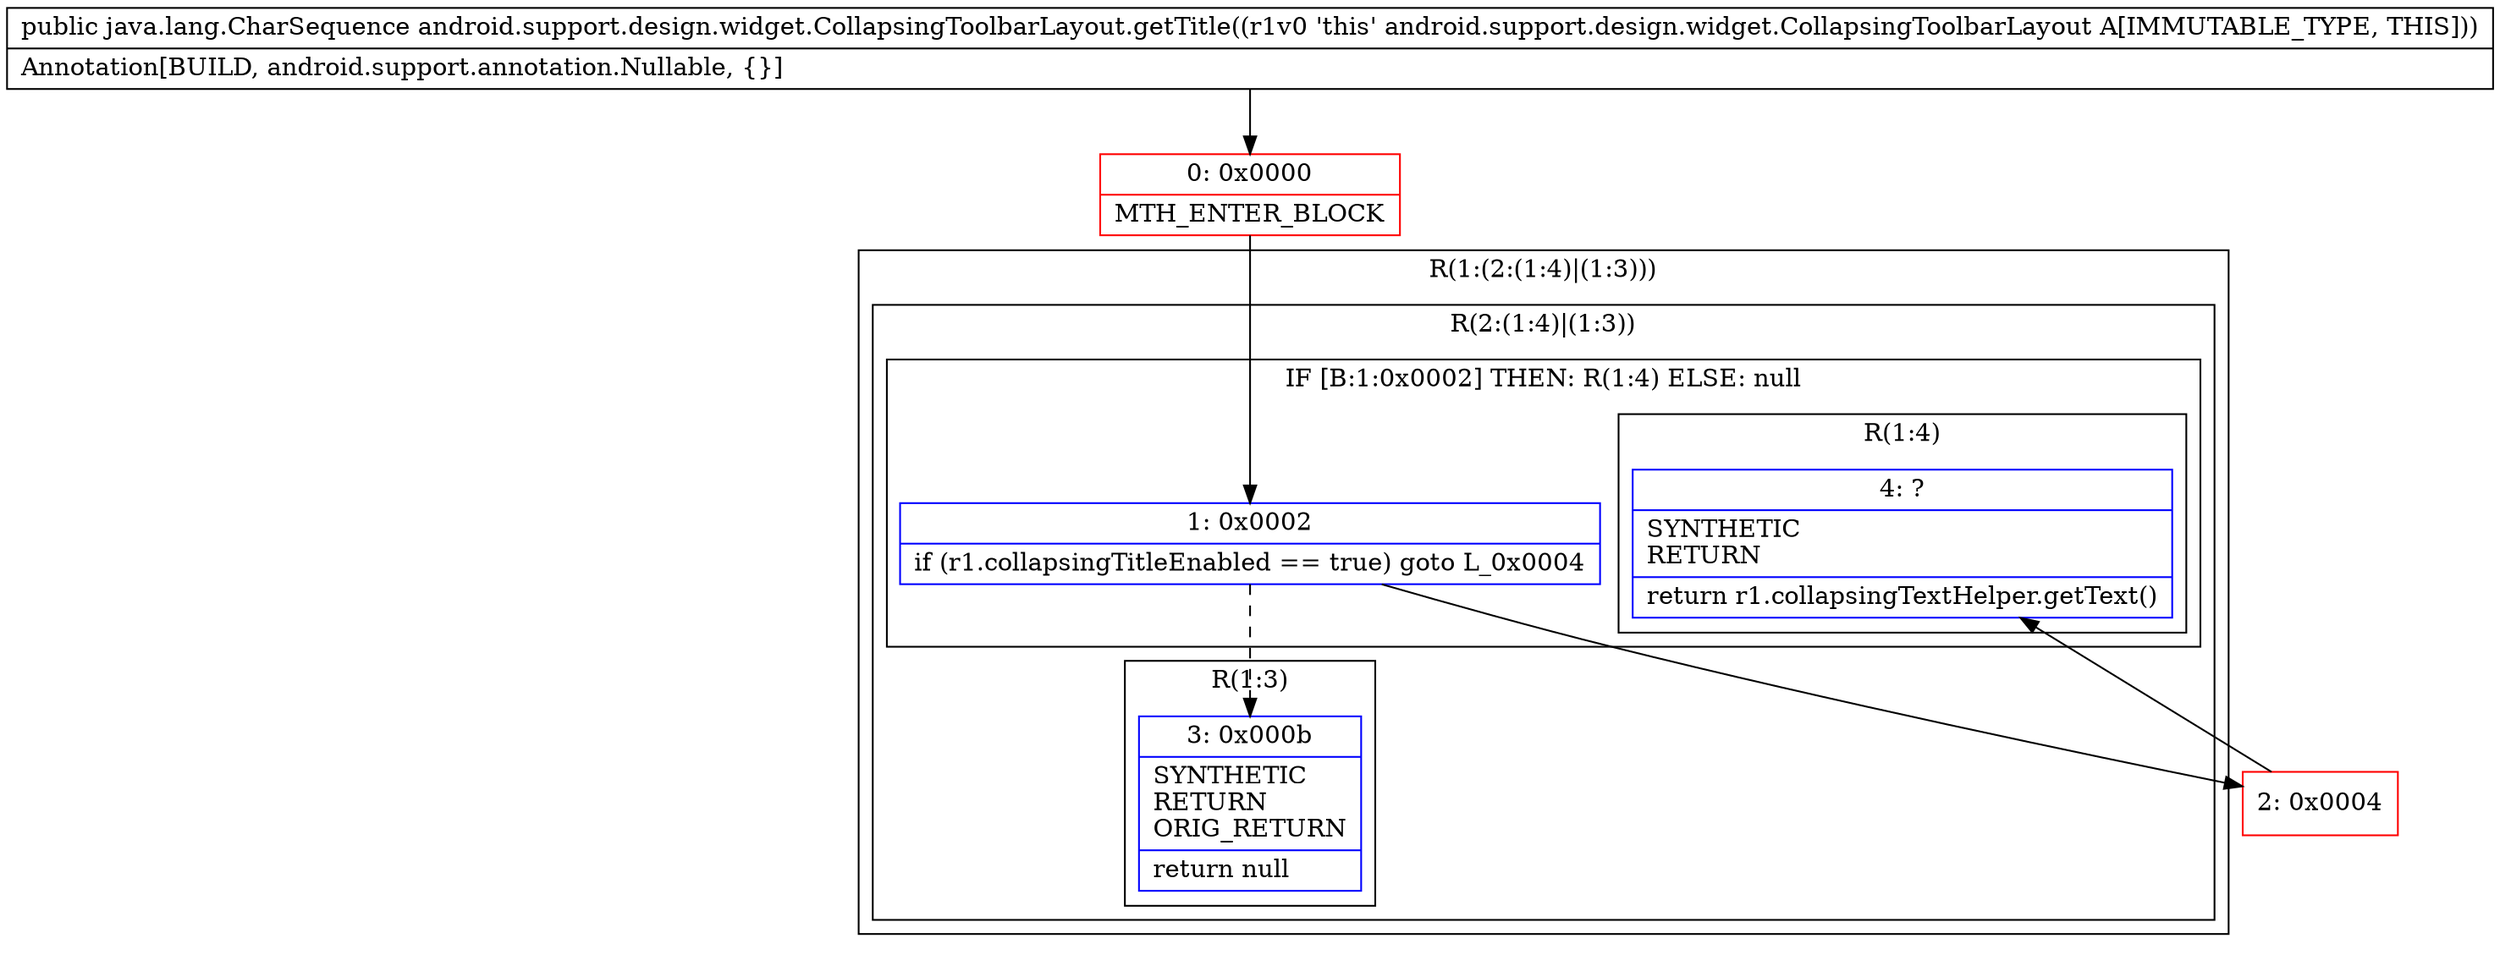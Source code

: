 digraph "CFG forandroid.support.design.widget.CollapsingToolbarLayout.getTitle()Ljava\/lang\/CharSequence;" {
subgraph cluster_Region_1039956094 {
label = "R(1:(2:(1:4)|(1:3)))";
node [shape=record,color=blue];
subgraph cluster_Region_1385356559 {
label = "R(2:(1:4)|(1:3))";
node [shape=record,color=blue];
subgraph cluster_IfRegion_871325996 {
label = "IF [B:1:0x0002] THEN: R(1:4) ELSE: null";
node [shape=record,color=blue];
Node_1 [shape=record,label="{1\:\ 0x0002|if (r1.collapsingTitleEnabled == true) goto L_0x0004\l}"];
subgraph cluster_Region_1540493490 {
label = "R(1:4)";
node [shape=record,color=blue];
Node_4 [shape=record,label="{4\:\ ?|SYNTHETIC\lRETURN\l|return r1.collapsingTextHelper.getText()\l}"];
}
}
subgraph cluster_Region_87272510 {
label = "R(1:3)";
node [shape=record,color=blue];
Node_3 [shape=record,label="{3\:\ 0x000b|SYNTHETIC\lRETURN\lORIG_RETURN\l|return null\l}"];
}
}
}
Node_0 [shape=record,color=red,label="{0\:\ 0x0000|MTH_ENTER_BLOCK\l}"];
Node_2 [shape=record,color=red,label="{2\:\ 0x0004}"];
MethodNode[shape=record,label="{public java.lang.CharSequence android.support.design.widget.CollapsingToolbarLayout.getTitle((r1v0 'this' android.support.design.widget.CollapsingToolbarLayout A[IMMUTABLE_TYPE, THIS]))  | Annotation[BUILD, android.support.annotation.Nullable, \{\}]\l}"];
MethodNode -> Node_0;
Node_1 -> Node_2;
Node_1 -> Node_3[style=dashed];
Node_0 -> Node_1;
Node_2 -> Node_4;
}

